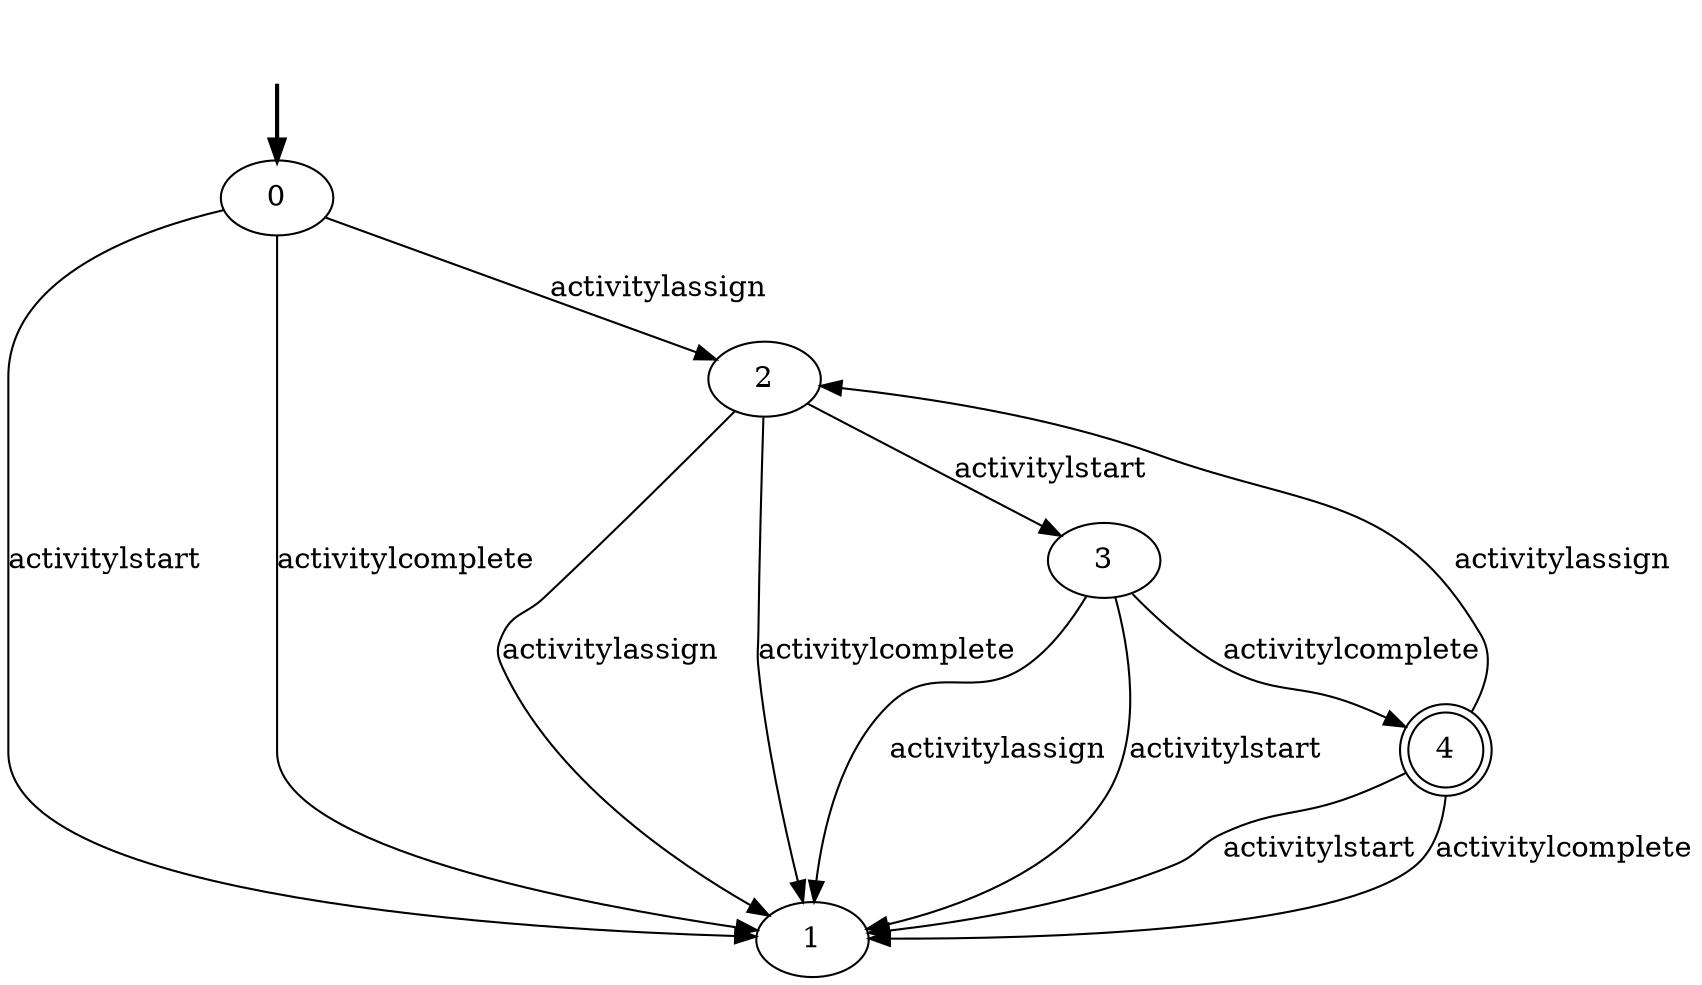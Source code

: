digraph {
	fake0 [style=invisible]
	0 [root=true]
	1
	2
	3
	4 [shape=doublecircle]
	fake0 -> 0 [style=bold]
	2 -> 1 [label=activitylassign]
	2 -> 3 [label=activitylstart]
	2 -> 1 [label=activitylcomplete]
	3 -> 1 [label=activitylassign]
	3 -> 1 [label=activitylstart]
	3 -> 4 [label=activitylcomplete]
	4 -> 2 [label=activitylassign]
	4 -> 1 [label=activitylstart]
	4 -> 1 [label=activitylcomplete]
	0 -> 2 [label=activitylassign]
	0 -> 1 [label=activitylstart]
	0 -> 1 [label=activitylcomplete]
}